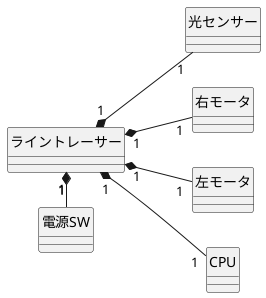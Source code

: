 @startuml
left to right direction
class "ライントレーサー" as a{}

class "光センサー" as b{}

class "右モータ" as c{}

class "左モータ" as d{}

class "CPU" as e{}

class "電源SW" as f{}

a "1"*--"1" b
a "1"*--"1" c
a "1"*--"1" d
a "1"*--"1" e
a "1"*-"1" f
hide circle
@enduml